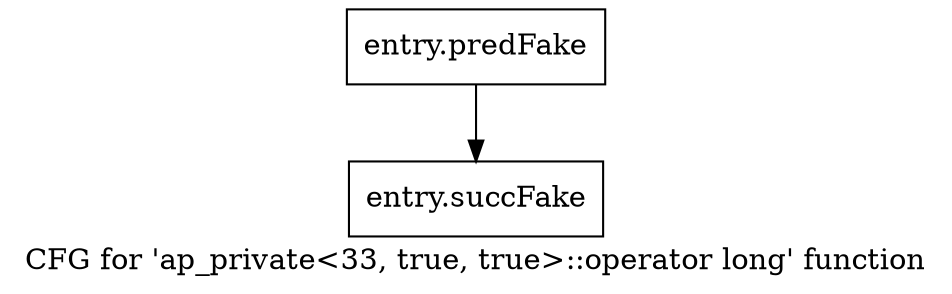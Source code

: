 digraph "CFG for 'ap_private\<33, true, true\>::operator long' function" {
	label="CFG for 'ap_private\<33, true, true\>::operator long' function";

	Node0x3c146f0 [shape=record,filename="",linenumber="",label="{entry.predFake}"];
	Node0x3c146f0 -> Node0x3e96240[ callList="" memoryops="" filename="/tools/Xilinx/Vitis_HLS/2022.1/include/etc/ap_private.h" execusionnum="3200"];
	Node0x3e96240 [shape=record,filename="/tools/Xilinx/Vitis_HLS/2022.1/include/etc/ap_private.h",linenumber="1962",label="{entry.succFake}"];
}
